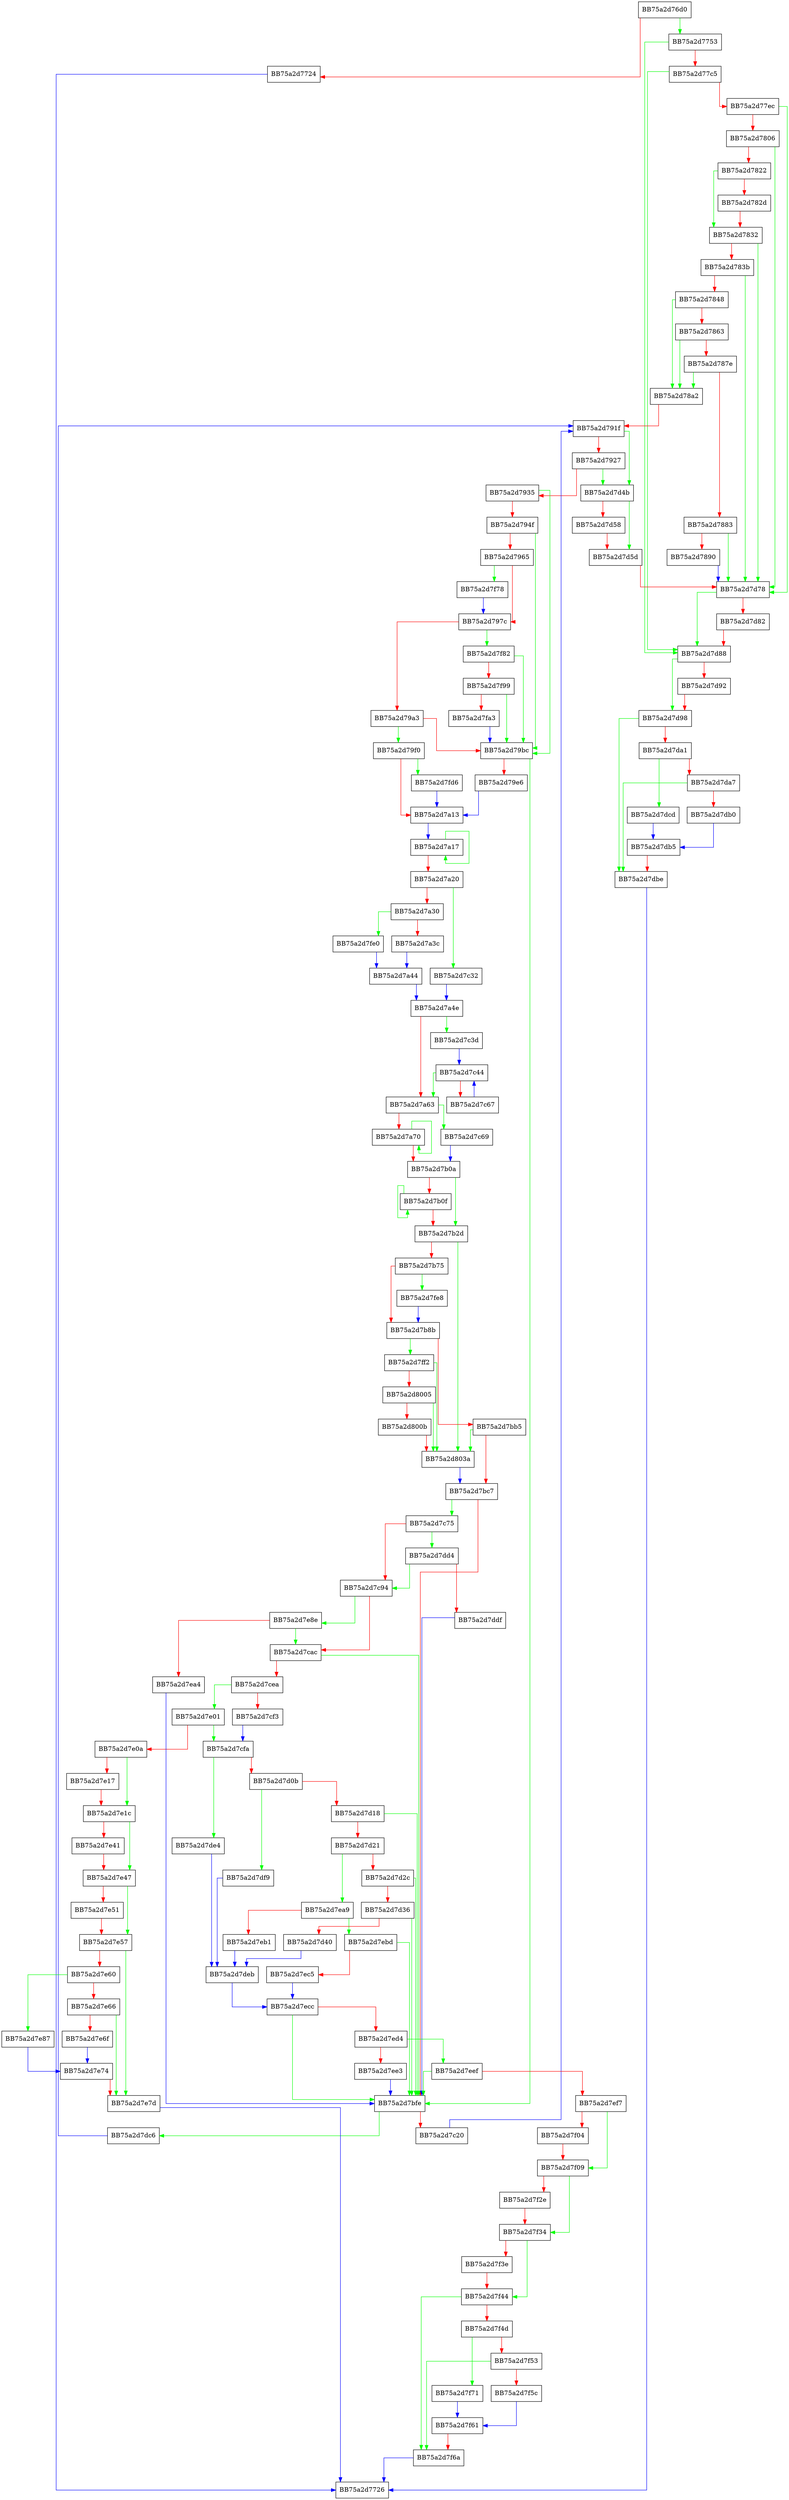 digraph scan_exporttable_ex {
  node [shape="box"];
  graph [splines=ortho];
  BB75a2d76d0 -> BB75a2d7753 [color="green"];
  BB75a2d76d0 -> BB75a2d7724 [color="red"];
  BB75a2d7724 -> BB75a2d7726 [color="blue"];
  BB75a2d7753 -> BB75a2d7d88 [color="green"];
  BB75a2d7753 -> BB75a2d77c5 [color="red"];
  BB75a2d77c5 -> BB75a2d7d88 [color="green"];
  BB75a2d77c5 -> BB75a2d77ec [color="red"];
  BB75a2d77ec -> BB75a2d7d78 [color="green"];
  BB75a2d77ec -> BB75a2d7806 [color="red"];
  BB75a2d7806 -> BB75a2d7d78 [color="green"];
  BB75a2d7806 -> BB75a2d7822 [color="red"];
  BB75a2d7822 -> BB75a2d7832 [color="green"];
  BB75a2d7822 -> BB75a2d782d [color="red"];
  BB75a2d782d -> BB75a2d7832 [color="red"];
  BB75a2d7832 -> BB75a2d7d78 [color="green"];
  BB75a2d7832 -> BB75a2d783b [color="red"];
  BB75a2d783b -> BB75a2d7d78 [color="green"];
  BB75a2d783b -> BB75a2d7848 [color="red"];
  BB75a2d7848 -> BB75a2d78a2 [color="green"];
  BB75a2d7848 -> BB75a2d7863 [color="red"];
  BB75a2d7863 -> BB75a2d78a2 [color="green"];
  BB75a2d7863 -> BB75a2d787e [color="red"];
  BB75a2d787e -> BB75a2d78a2 [color="green"];
  BB75a2d787e -> BB75a2d7883 [color="red"];
  BB75a2d7883 -> BB75a2d7d78 [color="green"];
  BB75a2d7883 -> BB75a2d7890 [color="red"];
  BB75a2d7890 -> BB75a2d7d78 [color="blue"];
  BB75a2d78a2 -> BB75a2d791f [color="red"];
  BB75a2d791f -> BB75a2d7d4b [color="green"];
  BB75a2d791f -> BB75a2d7927 [color="red"];
  BB75a2d7927 -> BB75a2d7d4b [color="green"];
  BB75a2d7927 -> BB75a2d7935 [color="red"];
  BB75a2d7935 -> BB75a2d79bc [color="green"];
  BB75a2d7935 -> BB75a2d794f [color="red"];
  BB75a2d794f -> BB75a2d79bc [color="green"];
  BB75a2d794f -> BB75a2d7965 [color="red"];
  BB75a2d7965 -> BB75a2d7f78 [color="green"];
  BB75a2d7965 -> BB75a2d797c [color="red"];
  BB75a2d797c -> BB75a2d7f82 [color="green"];
  BB75a2d797c -> BB75a2d79a3 [color="red"];
  BB75a2d79a3 -> BB75a2d79f0 [color="green"];
  BB75a2d79a3 -> BB75a2d79bc [color="red"];
  BB75a2d79bc -> BB75a2d7bfe [color="green"];
  BB75a2d79bc -> BB75a2d79e6 [color="red"];
  BB75a2d79e6 -> BB75a2d7a13 [color="blue"];
  BB75a2d79f0 -> BB75a2d7fd6 [color="green"];
  BB75a2d79f0 -> BB75a2d7a13 [color="red"];
  BB75a2d7a13 -> BB75a2d7a17 [color="blue"];
  BB75a2d7a17 -> BB75a2d7a17 [color="green"];
  BB75a2d7a17 -> BB75a2d7a20 [color="red"];
  BB75a2d7a20 -> BB75a2d7c32 [color="green"];
  BB75a2d7a20 -> BB75a2d7a30 [color="red"];
  BB75a2d7a30 -> BB75a2d7fe0 [color="green"];
  BB75a2d7a30 -> BB75a2d7a3c [color="red"];
  BB75a2d7a3c -> BB75a2d7a44 [color="blue"];
  BB75a2d7a44 -> BB75a2d7a4e [color="blue"];
  BB75a2d7a4e -> BB75a2d7c3d [color="green"];
  BB75a2d7a4e -> BB75a2d7a63 [color="red"];
  BB75a2d7a63 -> BB75a2d7c69 [color="green"];
  BB75a2d7a63 -> BB75a2d7a70 [color="red"];
  BB75a2d7a70 -> BB75a2d7a70 [color="green"];
  BB75a2d7a70 -> BB75a2d7b0a [color="red"];
  BB75a2d7b0a -> BB75a2d7b2d [color="green"];
  BB75a2d7b0a -> BB75a2d7b0f [color="red"];
  BB75a2d7b0f -> BB75a2d7b0f [color="green"];
  BB75a2d7b0f -> BB75a2d7b2d [color="red"];
  BB75a2d7b2d -> BB75a2d803a [color="green"];
  BB75a2d7b2d -> BB75a2d7b75 [color="red"];
  BB75a2d7b75 -> BB75a2d7fe8 [color="green"];
  BB75a2d7b75 -> BB75a2d7b8b [color="red"];
  BB75a2d7b8b -> BB75a2d7ff2 [color="green"];
  BB75a2d7b8b -> BB75a2d7bb5 [color="red"];
  BB75a2d7bb5 -> BB75a2d803a [color="green"];
  BB75a2d7bb5 -> BB75a2d7bc7 [color="red"];
  BB75a2d7bc7 -> BB75a2d7c75 [color="green"];
  BB75a2d7bc7 -> BB75a2d7bfe [color="red"];
  BB75a2d7bfe -> BB75a2d7dc6 [color="green"];
  BB75a2d7bfe -> BB75a2d7c20 [color="red"];
  BB75a2d7c20 -> BB75a2d791f [color="blue"];
  BB75a2d7c32 -> BB75a2d7a4e [color="blue"];
  BB75a2d7c3d -> BB75a2d7c44 [color="blue"];
  BB75a2d7c44 -> BB75a2d7a63 [color="green"];
  BB75a2d7c44 -> BB75a2d7c67 [color="red"];
  BB75a2d7c67 -> BB75a2d7c44 [color="blue"];
  BB75a2d7c69 -> BB75a2d7b0a [color="blue"];
  BB75a2d7c75 -> BB75a2d7dd4 [color="green"];
  BB75a2d7c75 -> BB75a2d7c94 [color="red"];
  BB75a2d7c94 -> BB75a2d7e8e [color="green"];
  BB75a2d7c94 -> BB75a2d7cac [color="red"];
  BB75a2d7cac -> BB75a2d7bfe [color="green"];
  BB75a2d7cac -> BB75a2d7cea [color="red"];
  BB75a2d7cea -> BB75a2d7e01 [color="green"];
  BB75a2d7cea -> BB75a2d7cf3 [color="red"];
  BB75a2d7cf3 -> BB75a2d7cfa [color="blue"];
  BB75a2d7cfa -> BB75a2d7de4 [color="green"];
  BB75a2d7cfa -> BB75a2d7d0b [color="red"];
  BB75a2d7d0b -> BB75a2d7df9 [color="green"];
  BB75a2d7d0b -> BB75a2d7d18 [color="red"];
  BB75a2d7d18 -> BB75a2d7bfe [color="green"];
  BB75a2d7d18 -> BB75a2d7d21 [color="red"];
  BB75a2d7d21 -> BB75a2d7ea9 [color="green"];
  BB75a2d7d21 -> BB75a2d7d2c [color="red"];
  BB75a2d7d2c -> BB75a2d7bfe [color="green"];
  BB75a2d7d2c -> BB75a2d7d36 [color="red"];
  BB75a2d7d36 -> BB75a2d7bfe [color="green"];
  BB75a2d7d36 -> BB75a2d7d40 [color="red"];
  BB75a2d7d40 -> BB75a2d7deb [color="blue"];
  BB75a2d7d4b -> BB75a2d7d5d [color="green"];
  BB75a2d7d4b -> BB75a2d7d58 [color="red"];
  BB75a2d7d58 -> BB75a2d7d5d [color="red"];
  BB75a2d7d5d -> BB75a2d7d78 [color="red"];
  BB75a2d7d78 -> BB75a2d7d88 [color="green"];
  BB75a2d7d78 -> BB75a2d7d82 [color="red"];
  BB75a2d7d82 -> BB75a2d7d88 [color="red"];
  BB75a2d7d88 -> BB75a2d7d98 [color="green"];
  BB75a2d7d88 -> BB75a2d7d92 [color="red"];
  BB75a2d7d92 -> BB75a2d7d98 [color="red"];
  BB75a2d7d98 -> BB75a2d7dbe [color="green"];
  BB75a2d7d98 -> BB75a2d7da1 [color="red"];
  BB75a2d7da1 -> BB75a2d7dcd [color="green"];
  BB75a2d7da1 -> BB75a2d7da7 [color="red"];
  BB75a2d7da7 -> BB75a2d7dbe [color="green"];
  BB75a2d7da7 -> BB75a2d7db0 [color="red"];
  BB75a2d7db0 -> BB75a2d7db5 [color="blue"];
  BB75a2d7db5 -> BB75a2d7dbe [color="red"];
  BB75a2d7dbe -> BB75a2d7726 [color="blue"];
  BB75a2d7dc6 -> BB75a2d791f [color="blue"];
  BB75a2d7dcd -> BB75a2d7db5 [color="blue"];
  BB75a2d7dd4 -> BB75a2d7c94 [color="green"];
  BB75a2d7dd4 -> BB75a2d7ddf [color="red"];
  BB75a2d7ddf -> BB75a2d7bfe [color="blue"];
  BB75a2d7de4 -> BB75a2d7deb [color="blue"];
  BB75a2d7deb -> BB75a2d7ecc [color="blue"];
  BB75a2d7df9 -> BB75a2d7deb [color="blue"];
  BB75a2d7e01 -> BB75a2d7cfa [color="green"];
  BB75a2d7e01 -> BB75a2d7e0a [color="red"];
  BB75a2d7e0a -> BB75a2d7e1c [color="green"];
  BB75a2d7e0a -> BB75a2d7e17 [color="red"];
  BB75a2d7e17 -> BB75a2d7e1c [color="red"];
  BB75a2d7e1c -> BB75a2d7e47 [color="green"];
  BB75a2d7e1c -> BB75a2d7e41 [color="red"];
  BB75a2d7e41 -> BB75a2d7e47 [color="red"];
  BB75a2d7e47 -> BB75a2d7e57 [color="green"];
  BB75a2d7e47 -> BB75a2d7e51 [color="red"];
  BB75a2d7e51 -> BB75a2d7e57 [color="red"];
  BB75a2d7e57 -> BB75a2d7e7d [color="green"];
  BB75a2d7e57 -> BB75a2d7e60 [color="red"];
  BB75a2d7e60 -> BB75a2d7e87 [color="green"];
  BB75a2d7e60 -> BB75a2d7e66 [color="red"];
  BB75a2d7e66 -> BB75a2d7e7d [color="green"];
  BB75a2d7e66 -> BB75a2d7e6f [color="red"];
  BB75a2d7e6f -> BB75a2d7e74 [color="blue"];
  BB75a2d7e74 -> BB75a2d7e7d [color="red"];
  BB75a2d7e7d -> BB75a2d7726 [color="blue"];
  BB75a2d7e87 -> BB75a2d7e74 [color="blue"];
  BB75a2d7e8e -> BB75a2d7cac [color="green"];
  BB75a2d7e8e -> BB75a2d7ea4 [color="red"];
  BB75a2d7ea4 -> BB75a2d7bfe [color="blue"];
  BB75a2d7ea9 -> BB75a2d7ebd [color="green"];
  BB75a2d7ea9 -> BB75a2d7eb1 [color="red"];
  BB75a2d7eb1 -> BB75a2d7deb [color="blue"];
  BB75a2d7ebd -> BB75a2d7bfe [color="green"];
  BB75a2d7ebd -> BB75a2d7ec5 [color="red"];
  BB75a2d7ec5 -> BB75a2d7ecc [color="blue"];
  BB75a2d7ecc -> BB75a2d7bfe [color="green"];
  BB75a2d7ecc -> BB75a2d7ed4 [color="red"];
  BB75a2d7ed4 -> BB75a2d7eef [color="green"];
  BB75a2d7ed4 -> BB75a2d7ee3 [color="red"];
  BB75a2d7ee3 -> BB75a2d7bfe [color="blue"];
  BB75a2d7eef -> BB75a2d7bfe [color="green"];
  BB75a2d7eef -> BB75a2d7ef7 [color="red"];
  BB75a2d7ef7 -> BB75a2d7f09 [color="green"];
  BB75a2d7ef7 -> BB75a2d7f04 [color="red"];
  BB75a2d7f04 -> BB75a2d7f09 [color="red"];
  BB75a2d7f09 -> BB75a2d7f34 [color="green"];
  BB75a2d7f09 -> BB75a2d7f2e [color="red"];
  BB75a2d7f2e -> BB75a2d7f34 [color="red"];
  BB75a2d7f34 -> BB75a2d7f44 [color="green"];
  BB75a2d7f34 -> BB75a2d7f3e [color="red"];
  BB75a2d7f3e -> BB75a2d7f44 [color="red"];
  BB75a2d7f44 -> BB75a2d7f6a [color="green"];
  BB75a2d7f44 -> BB75a2d7f4d [color="red"];
  BB75a2d7f4d -> BB75a2d7f71 [color="green"];
  BB75a2d7f4d -> BB75a2d7f53 [color="red"];
  BB75a2d7f53 -> BB75a2d7f6a [color="green"];
  BB75a2d7f53 -> BB75a2d7f5c [color="red"];
  BB75a2d7f5c -> BB75a2d7f61 [color="blue"];
  BB75a2d7f61 -> BB75a2d7f6a [color="red"];
  BB75a2d7f6a -> BB75a2d7726 [color="blue"];
  BB75a2d7f71 -> BB75a2d7f61 [color="blue"];
  BB75a2d7f78 -> BB75a2d797c [color="blue"];
  BB75a2d7f82 -> BB75a2d79bc [color="green"];
  BB75a2d7f82 -> BB75a2d7f99 [color="red"];
  BB75a2d7f99 -> BB75a2d79bc [color="green"];
  BB75a2d7f99 -> BB75a2d7fa3 [color="red"];
  BB75a2d7fa3 -> BB75a2d79bc [color="blue"];
  BB75a2d7fd6 -> BB75a2d7a13 [color="blue"];
  BB75a2d7fe0 -> BB75a2d7a44 [color="blue"];
  BB75a2d7fe8 -> BB75a2d7b8b [color="blue"];
  BB75a2d7ff2 -> BB75a2d803a [color="green"];
  BB75a2d7ff2 -> BB75a2d8005 [color="red"];
  BB75a2d8005 -> BB75a2d803a [color="green"];
  BB75a2d8005 -> BB75a2d800b [color="red"];
  BB75a2d800b -> BB75a2d803a [color="red"];
  BB75a2d803a -> BB75a2d7bc7 [color="blue"];
}